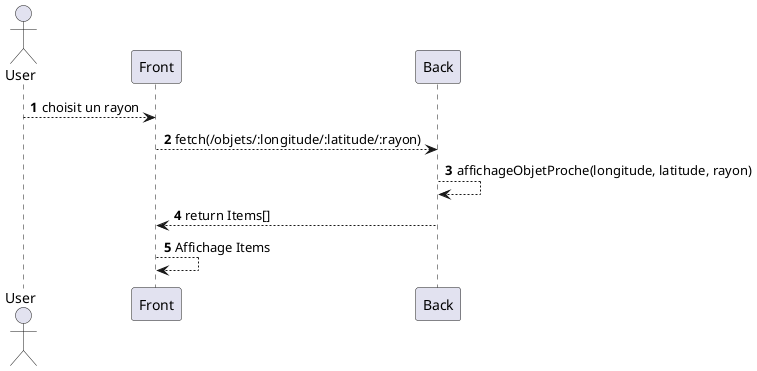 @startuml
'https://plantuml.com/sequence-diagram

autonumber

actor User
User --> Front: choisit un rayon
Front --> Back: fetch(/objets/:longitude/:latitude/:rayon)
Back --> Back: affichageObjetProche(longitude, latitude, rayon)
Back --> Front: return Items[]
Front --> Front: Affichage Items 

@enduml